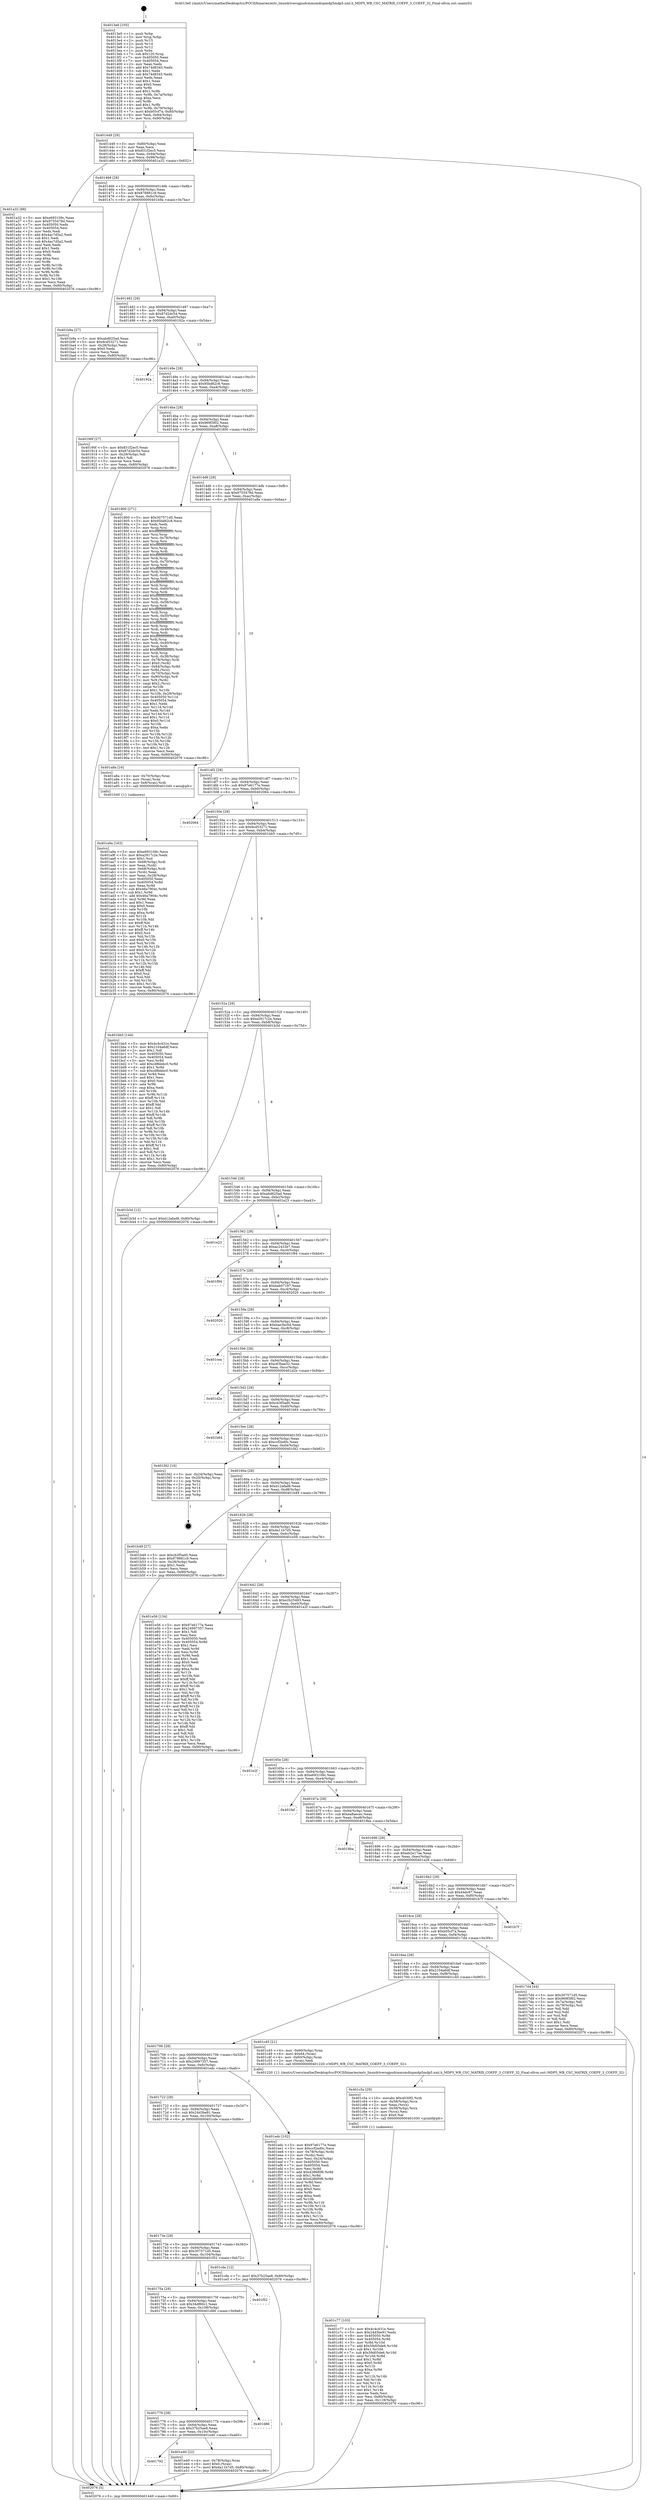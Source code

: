 digraph "0x4013e0" {
  label = "0x4013e0 (/mnt/c/Users/mathe/Desktop/tcc/POCII/binaries/extr_linuxdriversgpudrmmsmdispmdp5mdp5.xml.h_MDP5_WB_CSC_MATRIX_COEFF_3_COEFF_32_Final-ollvm.out::main(0))"
  labelloc = "t"
  node[shape=record]

  Entry [label="",width=0.3,height=0.3,shape=circle,fillcolor=black,style=filled]
  "0x401449" [label="{
     0x401449 [29]\l
     | [instrs]\l
     &nbsp;&nbsp;0x401449 \<+3\>: mov -0x80(%rbp),%eax\l
     &nbsp;&nbsp;0x40144c \<+2\>: mov %eax,%ecx\l
     &nbsp;&nbsp;0x40144e \<+6\>: sub $0x831f2ec5,%ecx\l
     &nbsp;&nbsp;0x401454 \<+6\>: mov %eax,-0x94(%rbp)\l
     &nbsp;&nbsp;0x40145a \<+6\>: mov %ecx,-0x98(%rbp)\l
     &nbsp;&nbsp;0x401460 \<+6\>: je 0000000000401a32 \<main+0x652\>\l
  }"]
  "0x401a32" [label="{
     0x401a32 [88]\l
     | [instrs]\l
     &nbsp;&nbsp;0x401a32 \<+5\>: mov $0xe693109c,%eax\l
     &nbsp;&nbsp;0x401a37 \<+5\>: mov $0x9755478d,%ecx\l
     &nbsp;&nbsp;0x401a3c \<+7\>: mov 0x405050,%edx\l
     &nbsp;&nbsp;0x401a43 \<+7\>: mov 0x405054,%esi\l
     &nbsp;&nbsp;0x401a4a \<+2\>: mov %edx,%edi\l
     &nbsp;&nbsp;0x401a4c \<+6\>: add $0x4ac7d5a2,%edi\l
     &nbsp;&nbsp;0x401a52 \<+3\>: sub $0x1,%edi\l
     &nbsp;&nbsp;0x401a55 \<+6\>: sub $0x4ac7d5a2,%edi\l
     &nbsp;&nbsp;0x401a5b \<+3\>: imul %edi,%edx\l
     &nbsp;&nbsp;0x401a5e \<+3\>: and $0x1,%edx\l
     &nbsp;&nbsp;0x401a61 \<+3\>: cmp $0x0,%edx\l
     &nbsp;&nbsp;0x401a64 \<+4\>: sete %r8b\l
     &nbsp;&nbsp;0x401a68 \<+3\>: cmp $0xa,%esi\l
     &nbsp;&nbsp;0x401a6b \<+4\>: setl %r9b\l
     &nbsp;&nbsp;0x401a6f \<+3\>: mov %r8b,%r10b\l
     &nbsp;&nbsp;0x401a72 \<+3\>: and %r9b,%r10b\l
     &nbsp;&nbsp;0x401a75 \<+3\>: xor %r9b,%r8b\l
     &nbsp;&nbsp;0x401a78 \<+3\>: or %r8b,%r10b\l
     &nbsp;&nbsp;0x401a7b \<+4\>: test $0x1,%r10b\l
     &nbsp;&nbsp;0x401a7f \<+3\>: cmovne %ecx,%eax\l
     &nbsp;&nbsp;0x401a82 \<+3\>: mov %eax,-0x80(%rbp)\l
     &nbsp;&nbsp;0x401a85 \<+5\>: jmp 0000000000402076 \<main+0xc96\>\l
  }"]
  "0x401466" [label="{
     0x401466 [28]\l
     | [instrs]\l
     &nbsp;&nbsp;0x401466 \<+5\>: jmp 000000000040146b \<main+0x8b\>\l
     &nbsp;&nbsp;0x40146b \<+6\>: mov -0x94(%rbp),%eax\l
     &nbsp;&nbsp;0x401471 \<+5\>: sub $0x878881c9,%eax\l
     &nbsp;&nbsp;0x401476 \<+6\>: mov %eax,-0x9c(%rbp)\l
     &nbsp;&nbsp;0x40147c \<+6\>: je 0000000000401b9a \<main+0x7ba\>\l
  }"]
  Exit [label="",width=0.3,height=0.3,shape=circle,fillcolor=black,style=filled,peripheries=2]
  "0x401b9a" [label="{
     0x401b9a [27]\l
     | [instrs]\l
     &nbsp;&nbsp;0x401b9a \<+5\>: mov $0xabd625ad,%eax\l
     &nbsp;&nbsp;0x401b9f \<+5\>: mov $0x9cd53271,%ecx\l
     &nbsp;&nbsp;0x401ba4 \<+3\>: mov -0x28(%rbp),%edx\l
     &nbsp;&nbsp;0x401ba7 \<+3\>: cmp $0x0,%edx\l
     &nbsp;&nbsp;0x401baa \<+3\>: cmove %ecx,%eax\l
     &nbsp;&nbsp;0x401bad \<+3\>: mov %eax,-0x80(%rbp)\l
     &nbsp;&nbsp;0x401bb0 \<+5\>: jmp 0000000000402076 \<main+0xc96\>\l
  }"]
  "0x401482" [label="{
     0x401482 [28]\l
     | [instrs]\l
     &nbsp;&nbsp;0x401482 \<+5\>: jmp 0000000000401487 \<main+0xa7\>\l
     &nbsp;&nbsp;0x401487 \<+6\>: mov -0x94(%rbp),%eax\l
     &nbsp;&nbsp;0x40148d \<+5\>: sub $0x87d2dc54,%eax\l
     &nbsp;&nbsp;0x401492 \<+6\>: mov %eax,-0xa0(%rbp)\l
     &nbsp;&nbsp;0x401498 \<+6\>: je 000000000040192a \<main+0x54a\>\l
  }"]
  "0x401792" [label="{
     0x401792\l
  }", style=dashed]
  "0x40192a" [label="{
     0x40192a\l
  }", style=dashed]
  "0x40149e" [label="{
     0x40149e [28]\l
     | [instrs]\l
     &nbsp;&nbsp;0x40149e \<+5\>: jmp 00000000004014a3 \<main+0xc3\>\l
     &nbsp;&nbsp;0x4014a3 \<+6\>: mov -0x94(%rbp),%eax\l
     &nbsp;&nbsp;0x4014a9 \<+5\>: sub $0x95bd62c8,%eax\l
     &nbsp;&nbsp;0x4014ae \<+6\>: mov %eax,-0xa4(%rbp)\l
     &nbsp;&nbsp;0x4014b4 \<+6\>: je 000000000040190f \<main+0x52f\>\l
  }"]
  "0x401e40" [label="{
     0x401e40 [22]\l
     | [instrs]\l
     &nbsp;&nbsp;0x401e40 \<+4\>: mov -0x78(%rbp),%rax\l
     &nbsp;&nbsp;0x401e44 \<+6\>: movl $0x0,(%rax)\l
     &nbsp;&nbsp;0x401e4a \<+7\>: movl $0xda11b7d5,-0x80(%rbp)\l
     &nbsp;&nbsp;0x401e51 \<+5\>: jmp 0000000000402076 \<main+0xc96\>\l
  }"]
  "0x40190f" [label="{
     0x40190f [27]\l
     | [instrs]\l
     &nbsp;&nbsp;0x40190f \<+5\>: mov $0x831f2ec5,%eax\l
     &nbsp;&nbsp;0x401914 \<+5\>: mov $0x87d2dc54,%ecx\l
     &nbsp;&nbsp;0x401919 \<+3\>: mov -0x29(%rbp),%dl\l
     &nbsp;&nbsp;0x40191c \<+3\>: test $0x1,%dl\l
     &nbsp;&nbsp;0x40191f \<+3\>: cmovne %ecx,%eax\l
     &nbsp;&nbsp;0x401922 \<+3\>: mov %eax,-0x80(%rbp)\l
     &nbsp;&nbsp;0x401925 \<+5\>: jmp 0000000000402076 \<main+0xc96\>\l
  }"]
  "0x4014ba" [label="{
     0x4014ba [28]\l
     | [instrs]\l
     &nbsp;&nbsp;0x4014ba \<+5\>: jmp 00000000004014bf \<main+0xdf\>\l
     &nbsp;&nbsp;0x4014bf \<+6\>: mov -0x94(%rbp),%eax\l
     &nbsp;&nbsp;0x4014c5 \<+5\>: sub $0x969f3f02,%eax\l
     &nbsp;&nbsp;0x4014ca \<+6\>: mov %eax,-0xa8(%rbp)\l
     &nbsp;&nbsp;0x4014d0 \<+6\>: je 0000000000401800 \<main+0x420\>\l
  }"]
  "0x401776" [label="{
     0x401776 [28]\l
     | [instrs]\l
     &nbsp;&nbsp;0x401776 \<+5\>: jmp 000000000040177b \<main+0x39b\>\l
     &nbsp;&nbsp;0x40177b \<+6\>: mov -0x94(%rbp),%eax\l
     &nbsp;&nbsp;0x401781 \<+5\>: sub $0x37b25ae8,%eax\l
     &nbsp;&nbsp;0x401786 \<+6\>: mov %eax,-0x10c(%rbp)\l
     &nbsp;&nbsp;0x40178c \<+6\>: je 0000000000401e40 \<main+0xa60\>\l
  }"]
  "0x401800" [label="{
     0x401800 [271]\l
     | [instrs]\l
     &nbsp;&nbsp;0x401800 \<+5\>: mov $0x307571d5,%eax\l
     &nbsp;&nbsp;0x401805 \<+5\>: mov $0x95bd62c8,%ecx\l
     &nbsp;&nbsp;0x40180a \<+2\>: xor %edx,%edx\l
     &nbsp;&nbsp;0x40180c \<+3\>: mov %rsp,%rsi\l
     &nbsp;&nbsp;0x40180f \<+4\>: add $0xfffffffffffffff0,%rsi\l
     &nbsp;&nbsp;0x401813 \<+3\>: mov %rsi,%rsp\l
     &nbsp;&nbsp;0x401816 \<+4\>: mov %rsi,-0x78(%rbp)\l
     &nbsp;&nbsp;0x40181a \<+3\>: mov %rsp,%rsi\l
     &nbsp;&nbsp;0x40181d \<+4\>: add $0xfffffffffffffff0,%rsi\l
     &nbsp;&nbsp;0x401821 \<+3\>: mov %rsi,%rsp\l
     &nbsp;&nbsp;0x401824 \<+3\>: mov %rsp,%rdi\l
     &nbsp;&nbsp;0x401827 \<+4\>: add $0xfffffffffffffff0,%rdi\l
     &nbsp;&nbsp;0x40182b \<+3\>: mov %rdi,%rsp\l
     &nbsp;&nbsp;0x40182e \<+4\>: mov %rdi,-0x70(%rbp)\l
     &nbsp;&nbsp;0x401832 \<+3\>: mov %rsp,%rdi\l
     &nbsp;&nbsp;0x401835 \<+4\>: add $0xfffffffffffffff0,%rdi\l
     &nbsp;&nbsp;0x401839 \<+3\>: mov %rdi,%rsp\l
     &nbsp;&nbsp;0x40183c \<+4\>: mov %rdi,-0x68(%rbp)\l
     &nbsp;&nbsp;0x401840 \<+3\>: mov %rsp,%rdi\l
     &nbsp;&nbsp;0x401843 \<+4\>: add $0xfffffffffffffff0,%rdi\l
     &nbsp;&nbsp;0x401847 \<+3\>: mov %rdi,%rsp\l
     &nbsp;&nbsp;0x40184a \<+4\>: mov %rdi,-0x60(%rbp)\l
     &nbsp;&nbsp;0x40184e \<+3\>: mov %rsp,%rdi\l
     &nbsp;&nbsp;0x401851 \<+4\>: add $0xfffffffffffffff0,%rdi\l
     &nbsp;&nbsp;0x401855 \<+3\>: mov %rdi,%rsp\l
     &nbsp;&nbsp;0x401858 \<+4\>: mov %rdi,-0x58(%rbp)\l
     &nbsp;&nbsp;0x40185c \<+3\>: mov %rsp,%rdi\l
     &nbsp;&nbsp;0x40185f \<+4\>: add $0xfffffffffffffff0,%rdi\l
     &nbsp;&nbsp;0x401863 \<+3\>: mov %rdi,%rsp\l
     &nbsp;&nbsp;0x401866 \<+4\>: mov %rdi,-0x50(%rbp)\l
     &nbsp;&nbsp;0x40186a \<+3\>: mov %rsp,%rdi\l
     &nbsp;&nbsp;0x40186d \<+4\>: add $0xfffffffffffffff0,%rdi\l
     &nbsp;&nbsp;0x401871 \<+3\>: mov %rdi,%rsp\l
     &nbsp;&nbsp;0x401874 \<+4\>: mov %rdi,-0x48(%rbp)\l
     &nbsp;&nbsp;0x401878 \<+3\>: mov %rsp,%rdi\l
     &nbsp;&nbsp;0x40187b \<+4\>: add $0xfffffffffffffff0,%rdi\l
     &nbsp;&nbsp;0x40187f \<+3\>: mov %rdi,%rsp\l
     &nbsp;&nbsp;0x401882 \<+4\>: mov %rdi,-0x40(%rbp)\l
     &nbsp;&nbsp;0x401886 \<+3\>: mov %rsp,%rdi\l
     &nbsp;&nbsp;0x401889 \<+4\>: add $0xfffffffffffffff0,%rdi\l
     &nbsp;&nbsp;0x40188d \<+3\>: mov %rdi,%rsp\l
     &nbsp;&nbsp;0x401890 \<+4\>: mov %rdi,-0x38(%rbp)\l
     &nbsp;&nbsp;0x401894 \<+4\>: mov -0x78(%rbp),%rdi\l
     &nbsp;&nbsp;0x401898 \<+6\>: movl $0x0,(%rdi)\l
     &nbsp;&nbsp;0x40189e \<+7\>: mov -0x84(%rbp),%r8d\l
     &nbsp;&nbsp;0x4018a5 \<+3\>: mov %r8d,(%rsi)\l
     &nbsp;&nbsp;0x4018a8 \<+4\>: mov -0x70(%rbp),%rdi\l
     &nbsp;&nbsp;0x4018ac \<+7\>: mov -0x90(%rbp),%r9\l
     &nbsp;&nbsp;0x4018b3 \<+3\>: mov %r9,(%rdi)\l
     &nbsp;&nbsp;0x4018b6 \<+3\>: cmpl $0x2,(%rsi)\l
     &nbsp;&nbsp;0x4018b9 \<+4\>: setne %r10b\l
     &nbsp;&nbsp;0x4018bd \<+4\>: and $0x1,%r10b\l
     &nbsp;&nbsp;0x4018c1 \<+4\>: mov %r10b,-0x29(%rbp)\l
     &nbsp;&nbsp;0x4018c5 \<+8\>: mov 0x405050,%r11d\l
     &nbsp;&nbsp;0x4018cd \<+7\>: mov 0x405054,%ebx\l
     &nbsp;&nbsp;0x4018d4 \<+3\>: sub $0x1,%edx\l
     &nbsp;&nbsp;0x4018d7 \<+3\>: mov %r11d,%r14d\l
     &nbsp;&nbsp;0x4018da \<+3\>: add %edx,%r14d\l
     &nbsp;&nbsp;0x4018dd \<+4\>: imul %r14d,%r11d\l
     &nbsp;&nbsp;0x4018e1 \<+4\>: and $0x1,%r11d\l
     &nbsp;&nbsp;0x4018e5 \<+4\>: cmp $0x0,%r11d\l
     &nbsp;&nbsp;0x4018e9 \<+4\>: sete %r10b\l
     &nbsp;&nbsp;0x4018ed \<+3\>: cmp $0xa,%ebx\l
     &nbsp;&nbsp;0x4018f0 \<+4\>: setl %r15b\l
     &nbsp;&nbsp;0x4018f4 \<+3\>: mov %r10b,%r12b\l
     &nbsp;&nbsp;0x4018f7 \<+3\>: and %r15b,%r12b\l
     &nbsp;&nbsp;0x4018fa \<+3\>: xor %r15b,%r10b\l
     &nbsp;&nbsp;0x4018fd \<+3\>: or %r10b,%r12b\l
     &nbsp;&nbsp;0x401900 \<+4\>: test $0x1,%r12b\l
     &nbsp;&nbsp;0x401904 \<+3\>: cmovne %ecx,%eax\l
     &nbsp;&nbsp;0x401907 \<+3\>: mov %eax,-0x80(%rbp)\l
     &nbsp;&nbsp;0x40190a \<+5\>: jmp 0000000000402076 \<main+0xc96\>\l
  }"]
  "0x4014d6" [label="{
     0x4014d6 [28]\l
     | [instrs]\l
     &nbsp;&nbsp;0x4014d6 \<+5\>: jmp 00000000004014db \<main+0xfb\>\l
     &nbsp;&nbsp;0x4014db \<+6\>: mov -0x94(%rbp),%eax\l
     &nbsp;&nbsp;0x4014e1 \<+5\>: sub $0x9755478d,%eax\l
     &nbsp;&nbsp;0x4014e6 \<+6\>: mov %eax,-0xac(%rbp)\l
     &nbsp;&nbsp;0x4014ec \<+6\>: je 0000000000401a8a \<main+0x6aa\>\l
  }"]
  "0x401d86" [label="{
     0x401d86\l
  }", style=dashed]
  "0x401a8a" [label="{
     0x401a8a [16]\l
     | [instrs]\l
     &nbsp;&nbsp;0x401a8a \<+4\>: mov -0x70(%rbp),%rax\l
     &nbsp;&nbsp;0x401a8e \<+3\>: mov (%rax),%rax\l
     &nbsp;&nbsp;0x401a91 \<+4\>: mov 0x8(%rax),%rdi\l
     &nbsp;&nbsp;0x401a95 \<+5\>: call 0000000000401040 \<atoi@plt\>\l
     | [calls]\l
     &nbsp;&nbsp;0x401040 \{1\} (unknown)\l
  }"]
  "0x4014f2" [label="{
     0x4014f2 [28]\l
     | [instrs]\l
     &nbsp;&nbsp;0x4014f2 \<+5\>: jmp 00000000004014f7 \<main+0x117\>\l
     &nbsp;&nbsp;0x4014f7 \<+6\>: mov -0x94(%rbp),%eax\l
     &nbsp;&nbsp;0x4014fd \<+5\>: sub $0x97e6177e,%eax\l
     &nbsp;&nbsp;0x401502 \<+6\>: mov %eax,-0xb0(%rbp)\l
     &nbsp;&nbsp;0x401508 \<+6\>: je 0000000000402064 \<main+0xc84\>\l
  }"]
  "0x40175a" [label="{
     0x40175a [28]\l
     | [instrs]\l
     &nbsp;&nbsp;0x40175a \<+5\>: jmp 000000000040175f \<main+0x37f\>\l
     &nbsp;&nbsp;0x40175f \<+6\>: mov -0x94(%rbp),%eax\l
     &nbsp;&nbsp;0x401765 \<+5\>: sub $0x34df60c1,%eax\l
     &nbsp;&nbsp;0x40176a \<+6\>: mov %eax,-0x108(%rbp)\l
     &nbsp;&nbsp;0x401770 \<+6\>: je 0000000000401d86 \<main+0x9a6\>\l
  }"]
  "0x402064" [label="{
     0x402064\l
  }", style=dashed]
  "0x40150e" [label="{
     0x40150e [28]\l
     | [instrs]\l
     &nbsp;&nbsp;0x40150e \<+5\>: jmp 0000000000401513 \<main+0x133\>\l
     &nbsp;&nbsp;0x401513 \<+6\>: mov -0x94(%rbp),%eax\l
     &nbsp;&nbsp;0x401519 \<+5\>: sub $0x9cd53271,%eax\l
     &nbsp;&nbsp;0x40151e \<+6\>: mov %eax,-0xb4(%rbp)\l
     &nbsp;&nbsp;0x401524 \<+6\>: je 0000000000401bb5 \<main+0x7d5\>\l
  }"]
  "0x401f52" [label="{
     0x401f52\l
  }", style=dashed]
  "0x401bb5" [label="{
     0x401bb5 [144]\l
     | [instrs]\l
     &nbsp;&nbsp;0x401bb5 \<+5\>: mov $0x4c4c431e,%eax\l
     &nbsp;&nbsp;0x401bba \<+5\>: mov $0x2104a6df,%ecx\l
     &nbsp;&nbsp;0x401bbf \<+2\>: mov $0x1,%dl\l
     &nbsp;&nbsp;0x401bc1 \<+7\>: mov 0x405050,%esi\l
     &nbsp;&nbsp;0x401bc8 \<+7\>: mov 0x405054,%edi\l
     &nbsp;&nbsp;0x401bcf \<+3\>: mov %esi,%r8d\l
     &nbsp;&nbsp;0x401bd2 \<+7\>: add $0xcd8bbbc0,%r8d\l
     &nbsp;&nbsp;0x401bd9 \<+4\>: sub $0x1,%r8d\l
     &nbsp;&nbsp;0x401bdd \<+7\>: sub $0xcd8bbbc0,%r8d\l
     &nbsp;&nbsp;0x401be4 \<+4\>: imul %r8d,%esi\l
     &nbsp;&nbsp;0x401be8 \<+3\>: and $0x1,%esi\l
     &nbsp;&nbsp;0x401beb \<+3\>: cmp $0x0,%esi\l
     &nbsp;&nbsp;0x401bee \<+4\>: sete %r9b\l
     &nbsp;&nbsp;0x401bf2 \<+3\>: cmp $0xa,%edi\l
     &nbsp;&nbsp;0x401bf5 \<+4\>: setl %r10b\l
     &nbsp;&nbsp;0x401bf9 \<+3\>: mov %r9b,%r11b\l
     &nbsp;&nbsp;0x401bfc \<+4\>: xor $0xff,%r11b\l
     &nbsp;&nbsp;0x401c00 \<+3\>: mov %r10b,%bl\l
     &nbsp;&nbsp;0x401c03 \<+3\>: xor $0xff,%bl\l
     &nbsp;&nbsp;0x401c06 \<+3\>: xor $0x1,%dl\l
     &nbsp;&nbsp;0x401c09 \<+3\>: mov %r11b,%r14b\l
     &nbsp;&nbsp;0x401c0c \<+4\>: and $0xff,%r14b\l
     &nbsp;&nbsp;0x401c10 \<+3\>: and %dl,%r9b\l
     &nbsp;&nbsp;0x401c13 \<+3\>: mov %bl,%r15b\l
     &nbsp;&nbsp;0x401c16 \<+4\>: and $0xff,%r15b\l
     &nbsp;&nbsp;0x401c1a \<+3\>: and %dl,%r10b\l
     &nbsp;&nbsp;0x401c1d \<+3\>: or %r9b,%r14b\l
     &nbsp;&nbsp;0x401c20 \<+3\>: or %r10b,%r15b\l
     &nbsp;&nbsp;0x401c23 \<+3\>: xor %r15b,%r14b\l
     &nbsp;&nbsp;0x401c26 \<+3\>: or %bl,%r11b\l
     &nbsp;&nbsp;0x401c29 \<+4\>: xor $0xff,%r11b\l
     &nbsp;&nbsp;0x401c2d \<+3\>: or $0x1,%dl\l
     &nbsp;&nbsp;0x401c30 \<+3\>: and %dl,%r11b\l
     &nbsp;&nbsp;0x401c33 \<+3\>: or %r11b,%r14b\l
     &nbsp;&nbsp;0x401c36 \<+4\>: test $0x1,%r14b\l
     &nbsp;&nbsp;0x401c3a \<+3\>: cmovne %ecx,%eax\l
     &nbsp;&nbsp;0x401c3d \<+3\>: mov %eax,-0x80(%rbp)\l
     &nbsp;&nbsp;0x401c40 \<+5\>: jmp 0000000000402076 \<main+0xc96\>\l
  }"]
  "0x40152a" [label="{
     0x40152a [28]\l
     | [instrs]\l
     &nbsp;&nbsp;0x40152a \<+5\>: jmp 000000000040152f \<main+0x14f\>\l
     &nbsp;&nbsp;0x40152f \<+6\>: mov -0x94(%rbp),%eax\l
     &nbsp;&nbsp;0x401535 \<+5\>: sub $0xa2917c2e,%eax\l
     &nbsp;&nbsp;0x40153a \<+6\>: mov %eax,-0xb8(%rbp)\l
     &nbsp;&nbsp;0x401540 \<+6\>: je 0000000000401b3d \<main+0x75d\>\l
  }"]
  "0x40173e" [label="{
     0x40173e [28]\l
     | [instrs]\l
     &nbsp;&nbsp;0x40173e \<+5\>: jmp 0000000000401743 \<main+0x363\>\l
     &nbsp;&nbsp;0x401743 \<+6\>: mov -0x94(%rbp),%eax\l
     &nbsp;&nbsp;0x401749 \<+5\>: sub $0x307571d5,%eax\l
     &nbsp;&nbsp;0x40174e \<+6\>: mov %eax,-0x104(%rbp)\l
     &nbsp;&nbsp;0x401754 \<+6\>: je 0000000000401f52 \<main+0xb72\>\l
  }"]
  "0x401b3d" [label="{
     0x401b3d [12]\l
     | [instrs]\l
     &nbsp;&nbsp;0x401b3d \<+7\>: movl $0xd12afad8,-0x80(%rbp)\l
     &nbsp;&nbsp;0x401b44 \<+5\>: jmp 0000000000402076 \<main+0xc96\>\l
  }"]
  "0x401546" [label="{
     0x401546 [28]\l
     | [instrs]\l
     &nbsp;&nbsp;0x401546 \<+5\>: jmp 000000000040154b \<main+0x16b\>\l
     &nbsp;&nbsp;0x40154b \<+6\>: mov -0x94(%rbp),%eax\l
     &nbsp;&nbsp;0x401551 \<+5\>: sub $0xabd625ad,%eax\l
     &nbsp;&nbsp;0x401556 \<+6\>: mov %eax,-0xbc(%rbp)\l
     &nbsp;&nbsp;0x40155c \<+6\>: je 0000000000401e23 \<main+0xa43\>\l
  }"]
  "0x401cde" [label="{
     0x401cde [12]\l
     | [instrs]\l
     &nbsp;&nbsp;0x401cde \<+7\>: movl $0x37b25ae8,-0x80(%rbp)\l
     &nbsp;&nbsp;0x401ce5 \<+5\>: jmp 0000000000402076 \<main+0xc96\>\l
  }"]
  "0x401e23" [label="{
     0x401e23\l
  }", style=dashed]
  "0x401562" [label="{
     0x401562 [28]\l
     | [instrs]\l
     &nbsp;&nbsp;0x401562 \<+5\>: jmp 0000000000401567 \<main+0x187\>\l
     &nbsp;&nbsp;0x401567 \<+6\>: mov -0x94(%rbp),%eax\l
     &nbsp;&nbsp;0x40156d \<+5\>: sub $0xac2433e7,%eax\l
     &nbsp;&nbsp;0x401572 \<+6\>: mov %eax,-0xc0(%rbp)\l
     &nbsp;&nbsp;0x401578 \<+6\>: je 0000000000401f94 \<main+0xbb4\>\l
  }"]
  "0x401722" [label="{
     0x401722 [28]\l
     | [instrs]\l
     &nbsp;&nbsp;0x401722 \<+5\>: jmp 0000000000401727 \<main+0x347\>\l
     &nbsp;&nbsp;0x401727 \<+6\>: mov -0x94(%rbp),%eax\l
     &nbsp;&nbsp;0x40172d \<+5\>: sub $0x24d3be91,%eax\l
     &nbsp;&nbsp;0x401732 \<+6\>: mov %eax,-0x100(%rbp)\l
     &nbsp;&nbsp;0x401738 \<+6\>: je 0000000000401cde \<main+0x8fe\>\l
  }"]
  "0x401f94" [label="{
     0x401f94\l
  }", style=dashed]
  "0x40157e" [label="{
     0x40157e [28]\l
     | [instrs]\l
     &nbsp;&nbsp;0x40157e \<+5\>: jmp 0000000000401583 \<main+0x1a3\>\l
     &nbsp;&nbsp;0x401583 \<+6\>: mov -0x94(%rbp),%eax\l
     &nbsp;&nbsp;0x401589 \<+5\>: sub $0xbab07197,%eax\l
     &nbsp;&nbsp;0x40158e \<+6\>: mov %eax,-0xc4(%rbp)\l
     &nbsp;&nbsp;0x401594 \<+6\>: je 0000000000402020 \<main+0xc40\>\l
  }"]
  "0x401edc" [label="{
     0x401edc [102]\l
     | [instrs]\l
     &nbsp;&nbsp;0x401edc \<+5\>: mov $0x97e6177e,%eax\l
     &nbsp;&nbsp;0x401ee1 \<+5\>: mov $0xccf2ed0c,%ecx\l
     &nbsp;&nbsp;0x401ee6 \<+4\>: mov -0x78(%rbp),%rdx\l
     &nbsp;&nbsp;0x401eea \<+2\>: mov (%rdx),%esi\l
     &nbsp;&nbsp;0x401eec \<+3\>: mov %esi,-0x24(%rbp)\l
     &nbsp;&nbsp;0x401eef \<+7\>: mov 0x405050,%esi\l
     &nbsp;&nbsp;0x401ef6 \<+7\>: mov 0x405054,%edi\l
     &nbsp;&nbsp;0x401efd \<+3\>: mov %esi,%r8d\l
     &nbsp;&nbsp;0x401f00 \<+7\>: add $0x4286f0f6,%r8d\l
     &nbsp;&nbsp;0x401f07 \<+4\>: sub $0x1,%r8d\l
     &nbsp;&nbsp;0x401f0b \<+7\>: sub $0x4286f0f6,%r8d\l
     &nbsp;&nbsp;0x401f12 \<+4\>: imul %r8d,%esi\l
     &nbsp;&nbsp;0x401f16 \<+3\>: and $0x1,%esi\l
     &nbsp;&nbsp;0x401f19 \<+3\>: cmp $0x0,%esi\l
     &nbsp;&nbsp;0x401f1c \<+4\>: sete %r9b\l
     &nbsp;&nbsp;0x401f20 \<+3\>: cmp $0xa,%edi\l
     &nbsp;&nbsp;0x401f23 \<+4\>: setl %r10b\l
     &nbsp;&nbsp;0x401f27 \<+3\>: mov %r9b,%r11b\l
     &nbsp;&nbsp;0x401f2a \<+3\>: and %r10b,%r11b\l
     &nbsp;&nbsp;0x401f2d \<+3\>: xor %r10b,%r9b\l
     &nbsp;&nbsp;0x401f30 \<+3\>: or %r9b,%r11b\l
     &nbsp;&nbsp;0x401f33 \<+4\>: test $0x1,%r11b\l
     &nbsp;&nbsp;0x401f37 \<+3\>: cmovne %ecx,%eax\l
     &nbsp;&nbsp;0x401f3a \<+3\>: mov %eax,-0x80(%rbp)\l
     &nbsp;&nbsp;0x401f3d \<+5\>: jmp 0000000000402076 \<main+0xc96\>\l
  }"]
  "0x402020" [label="{
     0x402020\l
  }", style=dashed]
  "0x40159a" [label="{
     0x40159a [28]\l
     | [instrs]\l
     &nbsp;&nbsp;0x40159a \<+5\>: jmp 000000000040159f \<main+0x1bf\>\l
     &nbsp;&nbsp;0x40159f \<+6\>: mov -0x94(%rbp),%eax\l
     &nbsp;&nbsp;0x4015a5 \<+5\>: sub $0xbae3bc0d,%eax\l
     &nbsp;&nbsp;0x4015aa \<+6\>: mov %eax,-0xc8(%rbp)\l
     &nbsp;&nbsp;0x4015b0 \<+6\>: je 0000000000401cea \<main+0x90a\>\l
  }"]
  "0x401c77" [label="{
     0x401c77 [103]\l
     | [instrs]\l
     &nbsp;&nbsp;0x401c77 \<+5\>: mov $0x4c4c431e,%esi\l
     &nbsp;&nbsp;0x401c7c \<+5\>: mov $0x24d3be91,%edx\l
     &nbsp;&nbsp;0x401c81 \<+8\>: mov 0x405050,%r8d\l
     &nbsp;&nbsp;0x401c89 \<+8\>: mov 0x405054,%r9d\l
     &nbsp;&nbsp;0x401c91 \<+3\>: mov %r8d,%r10d\l
     &nbsp;&nbsp;0x401c94 \<+7\>: add $0x59d05de6,%r10d\l
     &nbsp;&nbsp;0x401c9b \<+4\>: sub $0x1,%r10d\l
     &nbsp;&nbsp;0x401c9f \<+7\>: sub $0x59d05de6,%r10d\l
     &nbsp;&nbsp;0x401ca6 \<+4\>: imul %r10d,%r8d\l
     &nbsp;&nbsp;0x401caa \<+4\>: and $0x1,%r8d\l
     &nbsp;&nbsp;0x401cae \<+4\>: cmp $0x0,%r8d\l
     &nbsp;&nbsp;0x401cb2 \<+4\>: sete %r11b\l
     &nbsp;&nbsp;0x401cb6 \<+4\>: cmp $0xa,%r9d\l
     &nbsp;&nbsp;0x401cba \<+3\>: setl %bl\l
     &nbsp;&nbsp;0x401cbd \<+3\>: mov %r11b,%r14b\l
     &nbsp;&nbsp;0x401cc0 \<+3\>: and %bl,%r14b\l
     &nbsp;&nbsp;0x401cc3 \<+3\>: xor %bl,%r11b\l
     &nbsp;&nbsp;0x401cc6 \<+3\>: or %r11b,%r14b\l
     &nbsp;&nbsp;0x401cc9 \<+4\>: test $0x1,%r14b\l
     &nbsp;&nbsp;0x401ccd \<+3\>: cmovne %edx,%esi\l
     &nbsp;&nbsp;0x401cd0 \<+3\>: mov %esi,-0x80(%rbp)\l
     &nbsp;&nbsp;0x401cd3 \<+6\>: mov %eax,-0x118(%rbp)\l
     &nbsp;&nbsp;0x401cd9 \<+5\>: jmp 0000000000402076 \<main+0xc96\>\l
  }"]
  "0x401cea" [label="{
     0x401cea\l
  }", style=dashed]
  "0x4015b6" [label="{
     0x4015b6 [28]\l
     | [instrs]\l
     &nbsp;&nbsp;0x4015b6 \<+5\>: jmp 00000000004015bb \<main+0x1db\>\l
     &nbsp;&nbsp;0x4015bb \<+6\>: mov -0x94(%rbp),%eax\l
     &nbsp;&nbsp;0x4015c1 \<+5\>: sub $0xc63bae32,%eax\l
     &nbsp;&nbsp;0x4015c6 \<+6\>: mov %eax,-0xcc(%rbp)\l
     &nbsp;&nbsp;0x4015cc \<+6\>: je 0000000000401d2e \<main+0x94e\>\l
  }"]
  "0x401c5a" [label="{
     0x401c5a [29]\l
     | [instrs]\l
     &nbsp;&nbsp;0x401c5a \<+10\>: movabs $0x4030f2,%rdi\l
     &nbsp;&nbsp;0x401c64 \<+4\>: mov -0x58(%rbp),%rcx\l
     &nbsp;&nbsp;0x401c68 \<+2\>: mov %eax,(%rcx)\l
     &nbsp;&nbsp;0x401c6a \<+4\>: mov -0x58(%rbp),%rcx\l
     &nbsp;&nbsp;0x401c6e \<+2\>: mov (%rcx),%esi\l
     &nbsp;&nbsp;0x401c70 \<+2\>: mov $0x0,%al\l
     &nbsp;&nbsp;0x401c72 \<+5\>: call 0000000000401030 \<printf@plt\>\l
     | [calls]\l
     &nbsp;&nbsp;0x401030 \{1\} (unknown)\l
  }"]
  "0x401d2e" [label="{
     0x401d2e\l
  }", style=dashed]
  "0x4015d2" [label="{
     0x4015d2 [28]\l
     | [instrs]\l
     &nbsp;&nbsp;0x4015d2 \<+5\>: jmp 00000000004015d7 \<main+0x1f7\>\l
     &nbsp;&nbsp;0x4015d7 \<+6\>: mov -0x94(%rbp),%eax\l
     &nbsp;&nbsp;0x4015dd \<+5\>: sub $0xcb3f5ad0,%eax\l
     &nbsp;&nbsp;0x4015e2 \<+6\>: mov %eax,-0xd0(%rbp)\l
     &nbsp;&nbsp;0x4015e8 \<+6\>: je 0000000000401b64 \<main+0x784\>\l
  }"]
  "0x401706" [label="{
     0x401706 [28]\l
     | [instrs]\l
     &nbsp;&nbsp;0x401706 \<+5\>: jmp 000000000040170b \<main+0x32b\>\l
     &nbsp;&nbsp;0x40170b \<+6\>: mov -0x94(%rbp),%eax\l
     &nbsp;&nbsp;0x401711 \<+5\>: sub $0x24997357,%eax\l
     &nbsp;&nbsp;0x401716 \<+6\>: mov %eax,-0xfc(%rbp)\l
     &nbsp;&nbsp;0x40171c \<+6\>: je 0000000000401edc \<main+0xafc\>\l
  }"]
  "0x401b64" [label="{
     0x401b64\l
  }", style=dashed]
  "0x4015ee" [label="{
     0x4015ee [28]\l
     | [instrs]\l
     &nbsp;&nbsp;0x4015ee \<+5\>: jmp 00000000004015f3 \<main+0x213\>\l
     &nbsp;&nbsp;0x4015f3 \<+6\>: mov -0x94(%rbp),%eax\l
     &nbsp;&nbsp;0x4015f9 \<+5\>: sub $0xccf2ed0c,%eax\l
     &nbsp;&nbsp;0x4015fe \<+6\>: mov %eax,-0xd4(%rbp)\l
     &nbsp;&nbsp;0x401604 \<+6\>: je 0000000000401f42 \<main+0xb62\>\l
  }"]
  "0x401c45" [label="{
     0x401c45 [21]\l
     | [instrs]\l
     &nbsp;&nbsp;0x401c45 \<+4\>: mov -0x60(%rbp),%rax\l
     &nbsp;&nbsp;0x401c49 \<+6\>: movl $0x64,(%rax)\l
     &nbsp;&nbsp;0x401c4f \<+4\>: mov -0x60(%rbp),%rax\l
     &nbsp;&nbsp;0x401c53 \<+2\>: mov (%rax),%edi\l
     &nbsp;&nbsp;0x401c55 \<+5\>: call 0000000000401220 \<MDP5_WB_CSC_MATRIX_COEFF_3_COEFF_32\>\l
     | [calls]\l
     &nbsp;&nbsp;0x401220 \{1\} (/mnt/c/Users/mathe/Desktop/tcc/POCII/binaries/extr_linuxdriversgpudrmmsmdispmdp5mdp5.xml.h_MDP5_WB_CSC_MATRIX_COEFF_3_COEFF_32_Final-ollvm.out::MDP5_WB_CSC_MATRIX_COEFF_3_COEFF_32)\l
  }"]
  "0x401f42" [label="{
     0x401f42 [16]\l
     | [instrs]\l
     &nbsp;&nbsp;0x401f42 \<+3\>: mov -0x24(%rbp),%eax\l
     &nbsp;&nbsp;0x401f45 \<+4\>: lea -0x20(%rbp),%rsp\l
     &nbsp;&nbsp;0x401f49 \<+1\>: pop %rbx\l
     &nbsp;&nbsp;0x401f4a \<+2\>: pop %r12\l
     &nbsp;&nbsp;0x401f4c \<+2\>: pop %r14\l
     &nbsp;&nbsp;0x401f4e \<+2\>: pop %r15\l
     &nbsp;&nbsp;0x401f50 \<+1\>: pop %rbp\l
     &nbsp;&nbsp;0x401f51 \<+1\>: ret\l
  }"]
  "0x40160a" [label="{
     0x40160a [28]\l
     | [instrs]\l
     &nbsp;&nbsp;0x40160a \<+5\>: jmp 000000000040160f \<main+0x22f\>\l
     &nbsp;&nbsp;0x40160f \<+6\>: mov -0x94(%rbp),%eax\l
     &nbsp;&nbsp;0x401615 \<+5\>: sub $0xd12afad8,%eax\l
     &nbsp;&nbsp;0x40161a \<+6\>: mov %eax,-0xd8(%rbp)\l
     &nbsp;&nbsp;0x401620 \<+6\>: je 0000000000401b49 \<main+0x769\>\l
  }"]
  "0x401a9a" [label="{
     0x401a9a [163]\l
     | [instrs]\l
     &nbsp;&nbsp;0x401a9a \<+5\>: mov $0xe693109c,%ecx\l
     &nbsp;&nbsp;0x401a9f \<+5\>: mov $0xa2917c2e,%edx\l
     &nbsp;&nbsp;0x401aa4 \<+3\>: mov $0x1,%sil\l
     &nbsp;&nbsp;0x401aa7 \<+4\>: mov -0x68(%rbp),%rdi\l
     &nbsp;&nbsp;0x401aab \<+2\>: mov %eax,(%rdi)\l
     &nbsp;&nbsp;0x401aad \<+4\>: mov -0x68(%rbp),%rdi\l
     &nbsp;&nbsp;0x401ab1 \<+2\>: mov (%rdi),%eax\l
     &nbsp;&nbsp;0x401ab3 \<+3\>: mov %eax,-0x28(%rbp)\l
     &nbsp;&nbsp;0x401ab6 \<+7\>: mov 0x405050,%eax\l
     &nbsp;&nbsp;0x401abd \<+8\>: mov 0x405054,%r8d\l
     &nbsp;&nbsp;0x401ac5 \<+3\>: mov %eax,%r9d\l
     &nbsp;&nbsp;0x401ac8 \<+7\>: sub $0x46a7904c,%r9d\l
     &nbsp;&nbsp;0x401acf \<+4\>: sub $0x1,%r9d\l
     &nbsp;&nbsp;0x401ad3 \<+7\>: add $0x46a7904c,%r9d\l
     &nbsp;&nbsp;0x401ada \<+4\>: imul %r9d,%eax\l
     &nbsp;&nbsp;0x401ade \<+3\>: and $0x1,%eax\l
     &nbsp;&nbsp;0x401ae1 \<+3\>: cmp $0x0,%eax\l
     &nbsp;&nbsp;0x401ae4 \<+4\>: sete %r10b\l
     &nbsp;&nbsp;0x401ae8 \<+4\>: cmp $0xa,%r8d\l
     &nbsp;&nbsp;0x401aec \<+4\>: setl %r11b\l
     &nbsp;&nbsp;0x401af0 \<+3\>: mov %r10b,%bl\l
     &nbsp;&nbsp;0x401af3 \<+3\>: xor $0xff,%bl\l
     &nbsp;&nbsp;0x401af6 \<+3\>: mov %r11b,%r14b\l
     &nbsp;&nbsp;0x401af9 \<+4\>: xor $0xff,%r14b\l
     &nbsp;&nbsp;0x401afd \<+4\>: xor $0x0,%sil\l
     &nbsp;&nbsp;0x401b01 \<+3\>: mov %bl,%r15b\l
     &nbsp;&nbsp;0x401b04 \<+4\>: and $0x0,%r15b\l
     &nbsp;&nbsp;0x401b08 \<+3\>: and %sil,%r10b\l
     &nbsp;&nbsp;0x401b0b \<+3\>: mov %r14b,%r12b\l
     &nbsp;&nbsp;0x401b0e \<+4\>: and $0x0,%r12b\l
     &nbsp;&nbsp;0x401b12 \<+3\>: and %sil,%r11b\l
     &nbsp;&nbsp;0x401b15 \<+3\>: or %r10b,%r15b\l
     &nbsp;&nbsp;0x401b18 \<+3\>: or %r11b,%r12b\l
     &nbsp;&nbsp;0x401b1b \<+3\>: xor %r12b,%r15b\l
     &nbsp;&nbsp;0x401b1e \<+3\>: or %r14b,%bl\l
     &nbsp;&nbsp;0x401b21 \<+3\>: xor $0xff,%bl\l
     &nbsp;&nbsp;0x401b24 \<+4\>: or $0x0,%sil\l
     &nbsp;&nbsp;0x401b28 \<+3\>: and %sil,%bl\l
     &nbsp;&nbsp;0x401b2b \<+3\>: or %bl,%r15b\l
     &nbsp;&nbsp;0x401b2e \<+4\>: test $0x1,%r15b\l
     &nbsp;&nbsp;0x401b32 \<+3\>: cmovne %edx,%ecx\l
     &nbsp;&nbsp;0x401b35 \<+3\>: mov %ecx,-0x80(%rbp)\l
     &nbsp;&nbsp;0x401b38 \<+5\>: jmp 0000000000402076 \<main+0xc96\>\l
  }"]
  "0x401b49" [label="{
     0x401b49 [27]\l
     | [instrs]\l
     &nbsp;&nbsp;0x401b49 \<+5\>: mov $0xcb3f5ad0,%eax\l
     &nbsp;&nbsp;0x401b4e \<+5\>: mov $0x878881c9,%ecx\l
     &nbsp;&nbsp;0x401b53 \<+3\>: mov -0x28(%rbp),%edx\l
     &nbsp;&nbsp;0x401b56 \<+3\>: cmp $0x1,%edx\l
     &nbsp;&nbsp;0x401b59 \<+3\>: cmovl %ecx,%eax\l
     &nbsp;&nbsp;0x401b5c \<+3\>: mov %eax,-0x80(%rbp)\l
     &nbsp;&nbsp;0x401b5f \<+5\>: jmp 0000000000402076 \<main+0xc96\>\l
  }"]
  "0x401626" [label="{
     0x401626 [28]\l
     | [instrs]\l
     &nbsp;&nbsp;0x401626 \<+5\>: jmp 000000000040162b \<main+0x24b\>\l
     &nbsp;&nbsp;0x40162b \<+6\>: mov -0x94(%rbp),%eax\l
     &nbsp;&nbsp;0x401631 \<+5\>: sub $0xda11b7d5,%eax\l
     &nbsp;&nbsp;0x401636 \<+6\>: mov %eax,-0xdc(%rbp)\l
     &nbsp;&nbsp;0x40163c \<+6\>: je 0000000000401e56 \<main+0xa76\>\l
  }"]
  "0x4013e0" [label="{
     0x4013e0 [105]\l
     | [instrs]\l
     &nbsp;&nbsp;0x4013e0 \<+1\>: push %rbp\l
     &nbsp;&nbsp;0x4013e1 \<+3\>: mov %rsp,%rbp\l
     &nbsp;&nbsp;0x4013e4 \<+2\>: push %r15\l
     &nbsp;&nbsp;0x4013e6 \<+2\>: push %r14\l
     &nbsp;&nbsp;0x4013e8 \<+2\>: push %r12\l
     &nbsp;&nbsp;0x4013ea \<+1\>: push %rbx\l
     &nbsp;&nbsp;0x4013eb \<+7\>: sub $0x120,%rsp\l
     &nbsp;&nbsp;0x4013f2 \<+7\>: mov 0x405050,%eax\l
     &nbsp;&nbsp;0x4013f9 \<+7\>: mov 0x405054,%ecx\l
     &nbsp;&nbsp;0x401400 \<+2\>: mov %eax,%edx\l
     &nbsp;&nbsp;0x401402 \<+6\>: add $0x74d8345,%edx\l
     &nbsp;&nbsp;0x401408 \<+3\>: sub $0x1,%edx\l
     &nbsp;&nbsp;0x40140b \<+6\>: sub $0x74d8345,%edx\l
     &nbsp;&nbsp;0x401411 \<+3\>: imul %edx,%eax\l
     &nbsp;&nbsp;0x401414 \<+3\>: and $0x1,%eax\l
     &nbsp;&nbsp;0x401417 \<+3\>: cmp $0x0,%eax\l
     &nbsp;&nbsp;0x40141a \<+4\>: sete %r8b\l
     &nbsp;&nbsp;0x40141e \<+4\>: and $0x1,%r8b\l
     &nbsp;&nbsp;0x401422 \<+4\>: mov %r8b,-0x7a(%rbp)\l
     &nbsp;&nbsp;0x401426 \<+3\>: cmp $0xa,%ecx\l
     &nbsp;&nbsp;0x401429 \<+4\>: setl %r8b\l
     &nbsp;&nbsp;0x40142d \<+4\>: and $0x1,%r8b\l
     &nbsp;&nbsp;0x401431 \<+4\>: mov %r8b,-0x79(%rbp)\l
     &nbsp;&nbsp;0x401435 \<+7\>: movl $0xb05cf7a,-0x80(%rbp)\l
     &nbsp;&nbsp;0x40143c \<+6\>: mov %edi,-0x84(%rbp)\l
     &nbsp;&nbsp;0x401442 \<+7\>: mov %rsi,-0x90(%rbp)\l
  }"]
  "0x401e56" [label="{
     0x401e56 [134]\l
     | [instrs]\l
     &nbsp;&nbsp;0x401e56 \<+5\>: mov $0x97e6177e,%eax\l
     &nbsp;&nbsp;0x401e5b \<+5\>: mov $0x24997357,%ecx\l
     &nbsp;&nbsp;0x401e60 \<+2\>: mov $0x1,%dl\l
     &nbsp;&nbsp;0x401e62 \<+2\>: xor %esi,%esi\l
     &nbsp;&nbsp;0x401e64 \<+7\>: mov 0x405050,%edi\l
     &nbsp;&nbsp;0x401e6b \<+8\>: mov 0x405054,%r8d\l
     &nbsp;&nbsp;0x401e73 \<+3\>: sub $0x1,%esi\l
     &nbsp;&nbsp;0x401e76 \<+3\>: mov %edi,%r9d\l
     &nbsp;&nbsp;0x401e79 \<+3\>: add %esi,%r9d\l
     &nbsp;&nbsp;0x401e7c \<+4\>: imul %r9d,%edi\l
     &nbsp;&nbsp;0x401e80 \<+3\>: and $0x1,%edi\l
     &nbsp;&nbsp;0x401e83 \<+3\>: cmp $0x0,%edi\l
     &nbsp;&nbsp;0x401e86 \<+4\>: sete %r10b\l
     &nbsp;&nbsp;0x401e8a \<+4\>: cmp $0xa,%r8d\l
     &nbsp;&nbsp;0x401e8e \<+4\>: setl %r11b\l
     &nbsp;&nbsp;0x401e92 \<+3\>: mov %r10b,%bl\l
     &nbsp;&nbsp;0x401e95 \<+3\>: xor $0xff,%bl\l
     &nbsp;&nbsp;0x401e98 \<+3\>: mov %r11b,%r14b\l
     &nbsp;&nbsp;0x401e9b \<+4\>: xor $0xff,%r14b\l
     &nbsp;&nbsp;0x401e9f \<+3\>: xor $0x1,%dl\l
     &nbsp;&nbsp;0x401ea2 \<+3\>: mov %bl,%r15b\l
     &nbsp;&nbsp;0x401ea5 \<+4\>: and $0xff,%r15b\l
     &nbsp;&nbsp;0x401ea9 \<+3\>: and %dl,%r10b\l
     &nbsp;&nbsp;0x401eac \<+3\>: mov %r14b,%r12b\l
     &nbsp;&nbsp;0x401eaf \<+4\>: and $0xff,%r12b\l
     &nbsp;&nbsp;0x401eb3 \<+3\>: and %dl,%r11b\l
     &nbsp;&nbsp;0x401eb6 \<+3\>: or %r10b,%r15b\l
     &nbsp;&nbsp;0x401eb9 \<+3\>: or %r11b,%r12b\l
     &nbsp;&nbsp;0x401ebc \<+3\>: xor %r12b,%r15b\l
     &nbsp;&nbsp;0x401ebf \<+3\>: or %r14b,%bl\l
     &nbsp;&nbsp;0x401ec2 \<+3\>: xor $0xff,%bl\l
     &nbsp;&nbsp;0x401ec5 \<+3\>: or $0x1,%dl\l
     &nbsp;&nbsp;0x401ec8 \<+2\>: and %dl,%bl\l
     &nbsp;&nbsp;0x401eca \<+3\>: or %bl,%r15b\l
     &nbsp;&nbsp;0x401ecd \<+4\>: test $0x1,%r15b\l
     &nbsp;&nbsp;0x401ed1 \<+3\>: cmovne %ecx,%eax\l
     &nbsp;&nbsp;0x401ed4 \<+3\>: mov %eax,-0x80(%rbp)\l
     &nbsp;&nbsp;0x401ed7 \<+5\>: jmp 0000000000402076 \<main+0xc96\>\l
  }"]
  "0x401642" [label="{
     0x401642 [28]\l
     | [instrs]\l
     &nbsp;&nbsp;0x401642 \<+5\>: jmp 0000000000401647 \<main+0x267\>\l
     &nbsp;&nbsp;0x401647 \<+6\>: mov -0x94(%rbp),%eax\l
     &nbsp;&nbsp;0x40164d \<+5\>: sub $0xe2b25493,%eax\l
     &nbsp;&nbsp;0x401652 \<+6\>: mov %eax,-0xe0(%rbp)\l
     &nbsp;&nbsp;0x401658 \<+6\>: je 0000000000401e2f \<main+0xa4f\>\l
  }"]
  "0x402076" [label="{
     0x402076 [5]\l
     | [instrs]\l
     &nbsp;&nbsp;0x402076 \<+5\>: jmp 0000000000401449 \<main+0x69\>\l
  }"]
  "0x401e2f" [label="{
     0x401e2f\l
  }", style=dashed]
  "0x40165e" [label="{
     0x40165e [28]\l
     | [instrs]\l
     &nbsp;&nbsp;0x40165e \<+5\>: jmp 0000000000401663 \<main+0x283\>\l
     &nbsp;&nbsp;0x401663 \<+6\>: mov -0x94(%rbp),%eax\l
     &nbsp;&nbsp;0x401669 \<+5\>: sub $0xe693109c,%eax\l
     &nbsp;&nbsp;0x40166e \<+6\>: mov %eax,-0xe4(%rbp)\l
     &nbsp;&nbsp;0x401674 \<+6\>: je 0000000000401faf \<main+0xbcf\>\l
  }"]
  "0x4016ea" [label="{
     0x4016ea [28]\l
     | [instrs]\l
     &nbsp;&nbsp;0x4016ea \<+5\>: jmp 00000000004016ef \<main+0x30f\>\l
     &nbsp;&nbsp;0x4016ef \<+6\>: mov -0x94(%rbp),%eax\l
     &nbsp;&nbsp;0x4016f5 \<+5\>: sub $0x2104a6df,%eax\l
     &nbsp;&nbsp;0x4016fa \<+6\>: mov %eax,-0xf8(%rbp)\l
     &nbsp;&nbsp;0x401700 \<+6\>: je 0000000000401c45 \<main+0x865\>\l
  }"]
  "0x401faf" [label="{
     0x401faf\l
  }", style=dashed]
  "0x40167a" [label="{
     0x40167a [28]\l
     | [instrs]\l
     &nbsp;&nbsp;0x40167a \<+5\>: jmp 000000000040167f \<main+0x29f\>\l
     &nbsp;&nbsp;0x40167f \<+6\>: mov -0x94(%rbp),%eax\l
     &nbsp;&nbsp;0x401685 \<+5\>: sub $0xea8aecec,%eax\l
     &nbsp;&nbsp;0x40168a \<+6\>: mov %eax,-0xe8(%rbp)\l
     &nbsp;&nbsp;0x401690 \<+6\>: je 00000000004019ba \<main+0x5da\>\l
  }"]
  "0x4017d4" [label="{
     0x4017d4 [44]\l
     | [instrs]\l
     &nbsp;&nbsp;0x4017d4 \<+5\>: mov $0x307571d5,%eax\l
     &nbsp;&nbsp;0x4017d9 \<+5\>: mov $0x969f3f02,%ecx\l
     &nbsp;&nbsp;0x4017de \<+3\>: mov -0x7a(%rbp),%dl\l
     &nbsp;&nbsp;0x4017e1 \<+4\>: mov -0x79(%rbp),%sil\l
     &nbsp;&nbsp;0x4017e5 \<+3\>: mov %dl,%dil\l
     &nbsp;&nbsp;0x4017e8 \<+3\>: and %sil,%dil\l
     &nbsp;&nbsp;0x4017eb \<+3\>: xor %sil,%dl\l
     &nbsp;&nbsp;0x4017ee \<+3\>: or %dl,%dil\l
     &nbsp;&nbsp;0x4017f1 \<+4\>: test $0x1,%dil\l
     &nbsp;&nbsp;0x4017f5 \<+3\>: cmovne %ecx,%eax\l
     &nbsp;&nbsp;0x4017f8 \<+3\>: mov %eax,-0x80(%rbp)\l
     &nbsp;&nbsp;0x4017fb \<+5\>: jmp 0000000000402076 \<main+0xc96\>\l
  }"]
  "0x4019ba" [label="{
     0x4019ba\l
  }", style=dashed]
  "0x401696" [label="{
     0x401696 [28]\l
     | [instrs]\l
     &nbsp;&nbsp;0x401696 \<+5\>: jmp 000000000040169b \<main+0x2bb\>\l
     &nbsp;&nbsp;0x40169b \<+6\>: mov -0x94(%rbp),%eax\l
     &nbsp;&nbsp;0x4016a1 \<+5\>: sub $0xeb2e17ae,%eax\l
     &nbsp;&nbsp;0x4016a6 \<+6\>: mov %eax,-0xec(%rbp)\l
     &nbsp;&nbsp;0x4016ac \<+6\>: je 0000000000401a26 \<main+0x646\>\l
  }"]
  "0x4016ce" [label="{
     0x4016ce [28]\l
     | [instrs]\l
     &nbsp;&nbsp;0x4016ce \<+5\>: jmp 00000000004016d3 \<main+0x2f3\>\l
     &nbsp;&nbsp;0x4016d3 \<+6\>: mov -0x94(%rbp),%eax\l
     &nbsp;&nbsp;0x4016d9 \<+5\>: sub $0xb05cf7a,%eax\l
     &nbsp;&nbsp;0x4016de \<+6\>: mov %eax,-0xf4(%rbp)\l
     &nbsp;&nbsp;0x4016e4 \<+6\>: je 00000000004017d4 \<main+0x3f4\>\l
  }"]
  "0x401a26" [label="{
     0x401a26\l
  }", style=dashed]
  "0x4016b2" [label="{
     0x4016b2 [28]\l
     | [instrs]\l
     &nbsp;&nbsp;0x4016b2 \<+5\>: jmp 00000000004016b7 \<main+0x2d7\>\l
     &nbsp;&nbsp;0x4016b7 \<+6\>: mov -0x94(%rbp),%eax\l
     &nbsp;&nbsp;0x4016bd \<+5\>: sub $0x44dc97,%eax\l
     &nbsp;&nbsp;0x4016c2 \<+6\>: mov %eax,-0xf0(%rbp)\l
     &nbsp;&nbsp;0x4016c8 \<+6\>: je 0000000000401b7f \<main+0x79f\>\l
  }"]
  "0x401b7f" [label="{
     0x401b7f\l
  }", style=dashed]
  Entry -> "0x4013e0" [label=" 1"]
  "0x401449" -> "0x401a32" [label=" 1"]
  "0x401449" -> "0x401466" [label=" 14"]
  "0x401f42" -> Exit [label=" 1"]
  "0x401466" -> "0x401b9a" [label=" 1"]
  "0x401466" -> "0x401482" [label=" 13"]
  "0x401edc" -> "0x402076" [label=" 1"]
  "0x401482" -> "0x40192a" [label=" 0"]
  "0x401482" -> "0x40149e" [label=" 13"]
  "0x401e56" -> "0x402076" [label=" 1"]
  "0x40149e" -> "0x40190f" [label=" 1"]
  "0x40149e" -> "0x4014ba" [label=" 12"]
  "0x401e40" -> "0x402076" [label=" 1"]
  "0x4014ba" -> "0x401800" [label=" 1"]
  "0x4014ba" -> "0x4014d6" [label=" 11"]
  "0x401776" -> "0x401e40" [label=" 1"]
  "0x4014d6" -> "0x401a8a" [label=" 1"]
  "0x4014d6" -> "0x4014f2" [label=" 10"]
  "0x401776" -> "0x401792" [label=" 0"]
  "0x4014f2" -> "0x402064" [label=" 0"]
  "0x4014f2" -> "0x40150e" [label=" 10"]
  "0x40175a" -> "0x401d86" [label=" 0"]
  "0x40150e" -> "0x401bb5" [label=" 1"]
  "0x40150e" -> "0x40152a" [label=" 9"]
  "0x40175a" -> "0x401776" [label=" 1"]
  "0x40152a" -> "0x401b3d" [label=" 1"]
  "0x40152a" -> "0x401546" [label=" 8"]
  "0x40173e" -> "0x401f52" [label=" 0"]
  "0x401546" -> "0x401e23" [label=" 0"]
  "0x401546" -> "0x401562" [label=" 8"]
  "0x40173e" -> "0x40175a" [label=" 1"]
  "0x401562" -> "0x401f94" [label=" 0"]
  "0x401562" -> "0x40157e" [label=" 8"]
  "0x401722" -> "0x40173e" [label=" 1"]
  "0x40157e" -> "0x402020" [label=" 0"]
  "0x40157e" -> "0x40159a" [label=" 8"]
  "0x401722" -> "0x401cde" [label=" 1"]
  "0x40159a" -> "0x401cea" [label=" 0"]
  "0x40159a" -> "0x4015b6" [label=" 8"]
  "0x401706" -> "0x401722" [label=" 2"]
  "0x4015b6" -> "0x401d2e" [label=" 0"]
  "0x4015b6" -> "0x4015d2" [label=" 8"]
  "0x401706" -> "0x401edc" [label=" 1"]
  "0x4015d2" -> "0x401b64" [label=" 0"]
  "0x4015d2" -> "0x4015ee" [label=" 8"]
  "0x401cde" -> "0x402076" [label=" 1"]
  "0x4015ee" -> "0x401f42" [label=" 1"]
  "0x4015ee" -> "0x40160a" [label=" 7"]
  "0x401c77" -> "0x402076" [label=" 1"]
  "0x40160a" -> "0x401b49" [label=" 1"]
  "0x40160a" -> "0x401626" [label=" 6"]
  "0x401c45" -> "0x401c5a" [label=" 1"]
  "0x401626" -> "0x401e56" [label=" 1"]
  "0x401626" -> "0x401642" [label=" 5"]
  "0x4016ea" -> "0x401c45" [label=" 1"]
  "0x401642" -> "0x401e2f" [label=" 0"]
  "0x401642" -> "0x40165e" [label=" 5"]
  "0x401c5a" -> "0x401c77" [label=" 1"]
  "0x40165e" -> "0x401faf" [label=" 0"]
  "0x40165e" -> "0x40167a" [label=" 5"]
  "0x401bb5" -> "0x402076" [label=" 1"]
  "0x40167a" -> "0x4019ba" [label=" 0"]
  "0x40167a" -> "0x401696" [label=" 5"]
  "0x401b9a" -> "0x402076" [label=" 1"]
  "0x401696" -> "0x401a26" [label=" 0"]
  "0x401696" -> "0x4016b2" [label=" 5"]
  "0x401b3d" -> "0x402076" [label=" 1"]
  "0x4016b2" -> "0x401b7f" [label=" 0"]
  "0x4016b2" -> "0x4016ce" [label=" 5"]
  "0x401b49" -> "0x402076" [label=" 1"]
  "0x4016ce" -> "0x4017d4" [label=" 1"]
  "0x4016ce" -> "0x4016ea" [label=" 4"]
  "0x4017d4" -> "0x402076" [label=" 1"]
  "0x4013e0" -> "0x401449" [label=" 1"]
  "0x402076" -> "0x401449" [label=" 14"]
  "0x4016ea" -> "0x401706" [label=" 3"]
  "0x401800" -> "0x402076" [label=" 1"]
  "0x40190f" -> "0x402076" [label=" 1"]
  "0x401a32" -> "0x402076" [label=" 1"]
  "0x401a8a" -> "0x401a9a" [label=" 1"]
  "0x401a9a" -> "0x402076" [label=" 1"]
}
